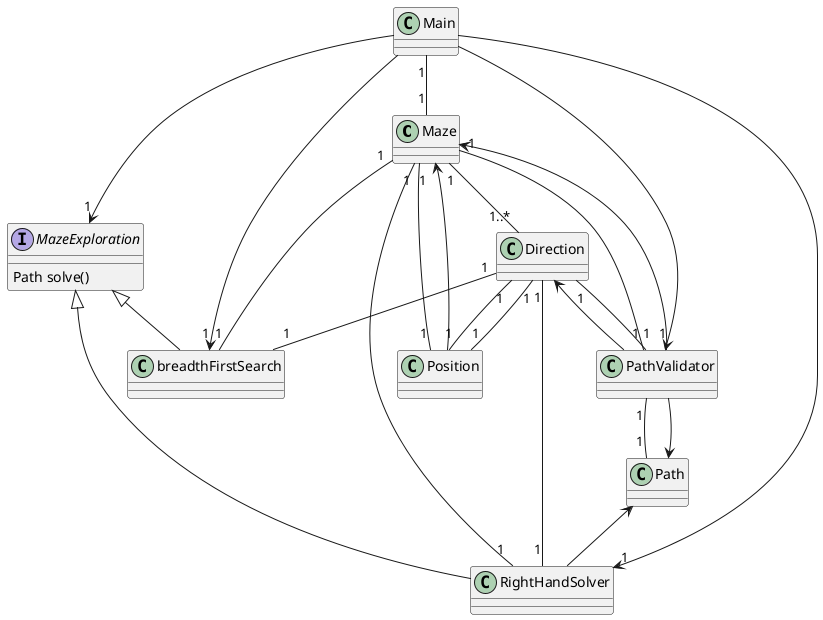 @startuml

class Maze
class Direction
class breadthFirstSearch
class RightHandSolver
class Path
class PathValidator
class Position
class Main

interface MazeExploration {
    Path solve()
}

Maze "1" -- "1..*" Direction
Maze "1" -- "1" breadthFirstSearch
Maze "1" -- "1" RightHandSolver
Maze "1" -- "1" PathValidator
Maze "1" -- "1" Position
Maze <-- PathValidator 
Maze <-- Position 

Direction "1" -- "1" breadthFirstSearch
Direction "1" -- "1" RightHandSolver
Direction "1" -- "1" Position
Direction <-- PathValidator 

MazeExploration <|-- breadthFirstSearch
MazeExploration <|-- RightHandSolver

Path <-- PathValidator 
Path <-- RightHandSolver

PathValidator "1" -- "1" Direction
PathValidator "1" -- "1" Path

Position "1" -- "1" Direction

Main "1" -- "1" Maze

Main --> "1" MazeExploration

Main --> "1" PathValidator
Main --> "1" RightHandSolver
Main --> "1" breadthFirstSearch 

@enduml
